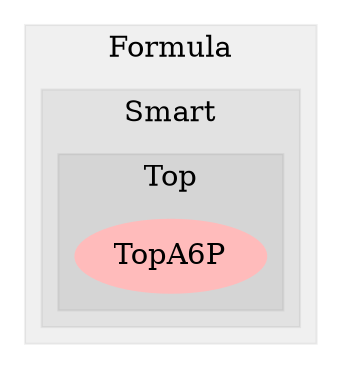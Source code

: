 digraph G {
size="6,4";
ratio="fill";
subgraph cluster_0 {
label="Formula";
color="#0000000F";
style="filled";
subgraph cluster_1 {
label="Smart";
color="#0000000F";
style="filled";
subgraph cluster_2 {
label="Top";
color="#0000000F";
style="filled";
u0[label="TopA6P",style="filled",fillcolor="#ffbbbb",penwidth="0"];

}

}

}

}
